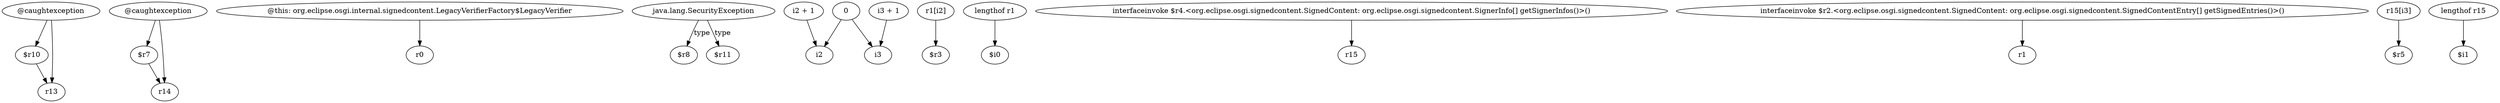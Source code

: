 digraph g {
0[label="$r10"]
1[label="r13"]
0->1[label=""]
2[label="@caughtexception"]
3[label="$r7"]
2->3[label=""]
4[label="@this: org.eclipse.osgi.internal.signedcontent.LegacyVerifierFactory$LegacyVerifier"]
5[label="r0"]
4->5[label=""]
6[label="java.lang.SecurityException"]
7[label="$r8"]
6->7[label="type"]
8[label="i2 + 1"]
9[label="i2"]
8->9[label=""]
10[label="r1[i2]"]
11[label="$r3"]
10->11[label=""]
12[label="lengthof r1"]
13[label="$i0"]
12->13[label=""]
14[label="interfaceinvoke $r4.<org.eclipse.osgi.signedcontent.SignedContent: org.eclipse.osgi.signedcontent.SignerInfo[] getSignerInfos()>()"]
15[label="r15"]
14->15[label=""]
16[label="interfaceinvoke $r2.<org.eclipse.osgi.signedcontent.SignedContent: org.eclipse.osgi.signedcontent.SignedContentEntry[] getSignedEntries()>()"]
17[label="r1"]
16->17[label=""]
18[label="i3 + 1"]
19[label="i3"]
18->19[label=""]
20[label="@caughtexception"]
20->1[label=""]
21[label="r14"]
3->21[label=""]
22[label="r15[i3]"]
23[label="$r5"]
22->23[label=""]
24[label="lengthof r15"]
25[label="$i1"]
24->25[label=""]
26[label="0"]
26->19[label=""]
27[label="$r11"]
6->27[label="type"]
20->0[label=""]
2->21[label=""]
26->9[label=""]
}